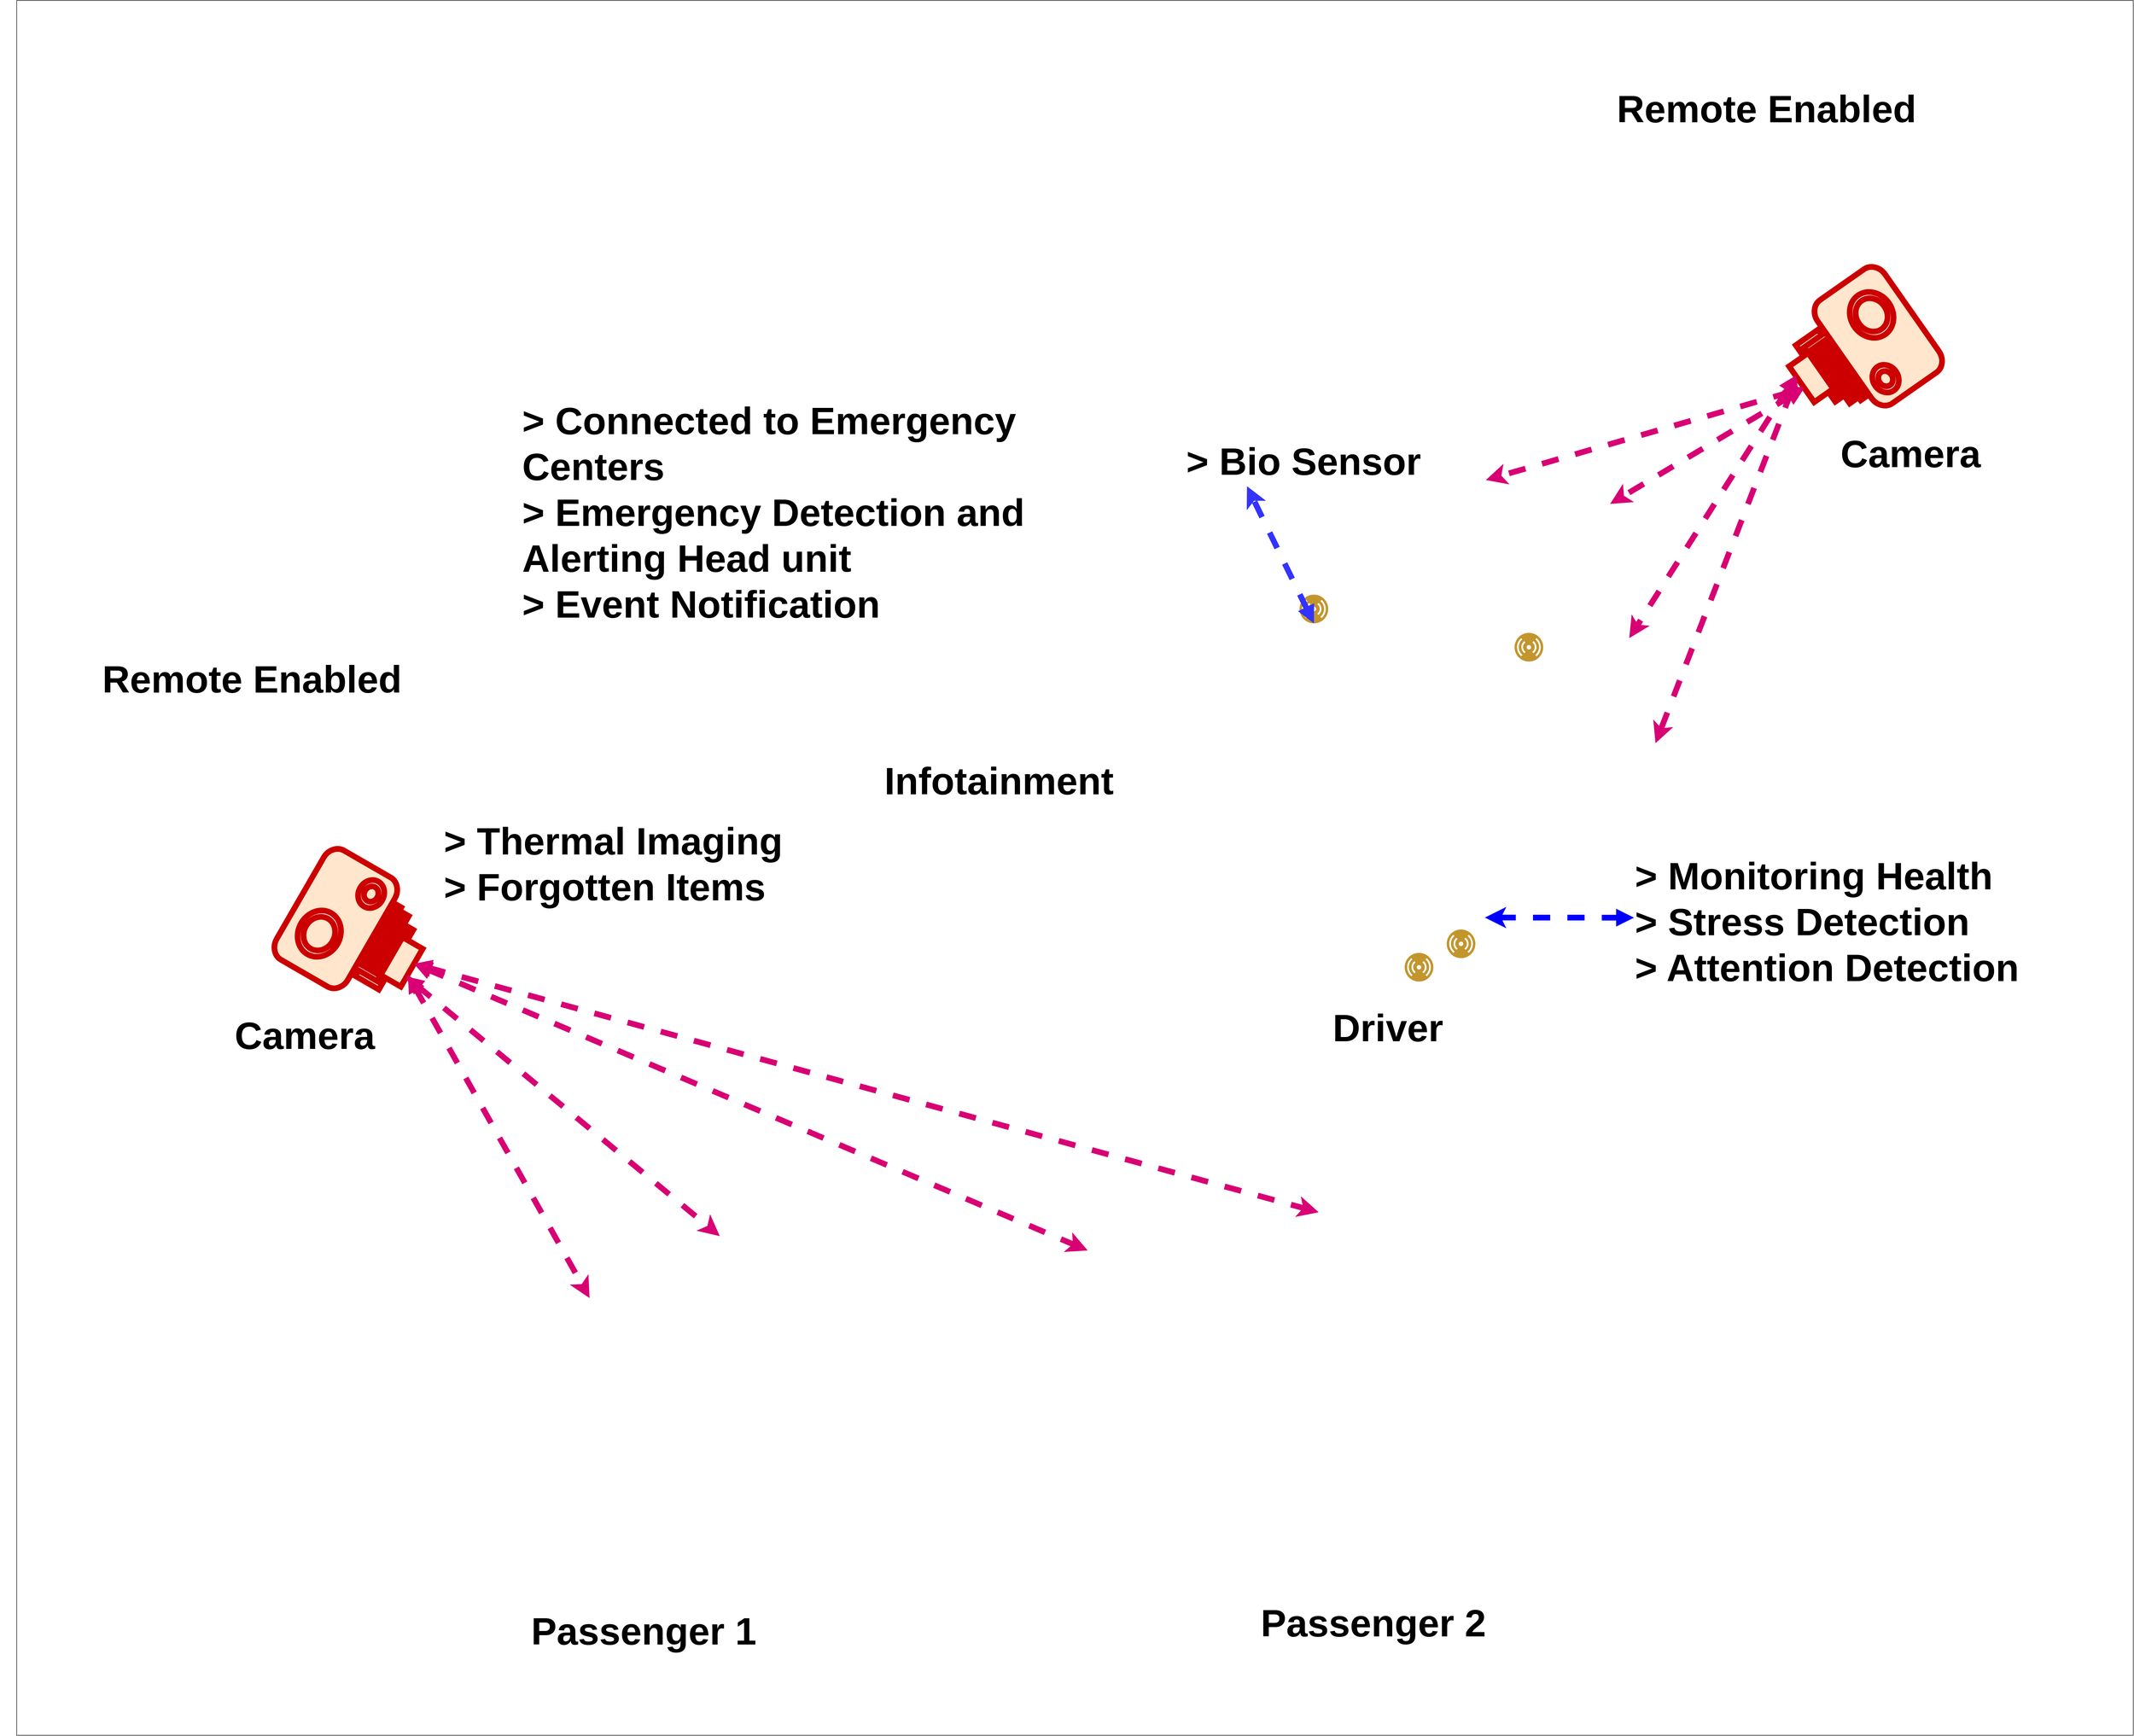 <mxfile version="12.3.2" type="github" pages="1">
  <diagram id="C9CMbZErU_ySkchIJB0l" name="Page-1">
    <mxGraphModel dx="11080" dy="5753" grid="1" gridSize="10" guides="1" tooltips="1" connect="1" arrows="1" fold="1" page="0" pageScale="1" pageWidth="850" pageHeight="1100" math="0" shadow="0">
      <root>
        <mxCell id="0"/>
        <mxCell id="1" parent="0"/>
        <mxCell id="JUKCFMBZ1_z9AispUu9s-46" value="" style="rounded=0;whiteSpace=wrap;html=1;" parent="1" vertex="1">
          <mxGeometry x="-1245" y="513" width="4430" height="3632" as="geometry"/>
        </mxCell>
        <mxCell id="JUKCFMBZ1_z9AispUu9s-1" value="" style="shape=mxgraph.signs.tech.camera_1;html=1;fillColor=#ffe6cc;strokeColor=#CC0000;verticalLabelPosition=bottom;verticalAlign=top;align=center;rotation=30;strokeWidth=12;fontStyle=1;fontSize=80;" parent="1" vertex="1">
          <mxGeometry x="-670" y="2329" width="275" height="264" as="geometry"/>
        </mxCell>
        <mxCell id="JUKCFMBZ1_z9AispUu9s-2" value="" style="endArrow=classic;html=1;dashed=1;strokeWidth=12;exitX=1;exitY=0.5;exitPerimeter=0;strokeColor=#d80073;startArrow=block;startFill=1;endFill=1;fillColor=#d80073;fontStyle=1;fontSize=80;" parent="1" source="JUKCFMBZ1_z9AispUu9s-1" edge="1">
          <mxGeometry width="50" height="50" relative="1" as="geometry">
            <mxPoint x="-497" y="3005" as="sourcePoint"/>
            <mxPoint x="1480" y="3050" as="targetPoint"/>
          </mxGeometry>
        </mxCell>
        <mxCell id="JUKCFMBZ1_z9AispUu9s-3" value="" style="endArrow=classic;html=1;dashed=1;strokeWidth=12;exitX=0.994;exitY=0.619;exitPerimeter=0;strokeColor=#d80073;startArrow=block;startFill=1;endFill=1;fillColor=#d80073;fontStyle=1;fontSize=80;" parent="1" source="JUKCFMBZ1_z9AispUu9s-1" edge="1">
          <mxGeometry width="50" height="50" relative="1" as="geometry">
            <mxPoint x="-571" y="3025" as="sourcePoint"/>
            <mxPoint x="226.5" y="3100" as="targetPoint"/>
          </mxGeometry>
        </mxCell>
        <mxCell id="JUKCFMBZ1_z9AispUu9s-4" value="" style="endArrow=classic;html=1;dashed=1;strokeWidth=12;strokeColor=#d80073;startArrow=block;startFill=1;endFill=1;exitX=1;exitY=0.5;exitPerimeter=0;fillColor=#d80073;fontStyle=1;fontSize=80;" parent="1" source="JUKCFMBZ1_z9AispUu9s-1" edge="1">
          <mxGeometry width="50" height="50" relative="1" as="geometry">
            <mxPoint x="-618" y="2856" as="sourcePoint"/>
            <mxPoint x="996.5" y="3130" as="targetPoint"/>
          </mxGeometry>
        </mxCell>
        <mxCell id="JUKCFMBZ1_z9AispUu9s-5" value="" style="endArrow=classic;html=1;dashed=1;strokeWidth=12;entryX=0.245;entryY=0.806;entryPerimeter=0;strokeColor=#d80073;startArrow=block;startFill=1;endFill=1;fillColor=#d80073;exitX=1.002;exitY=0.601;exitPerimeter=0;fontStyle=1;fontSize=80;" parent="1" source="JUKCFMBZ1_z9AispUu9s-1" edge="1">
          <mxGeometry width="50" height="50" relative="1" as="geometry">
            <mxPoint x="-516" y="3036" as="sourcePoint"/>
            <mxPoint x="-46" y="3229.667" as="targetPoint"/>
          </mxGeometry>
        </mxCell>
        <mxCell id="JUKCFMBZ1_z9AispUu9s-6" value="Camera" style="text;html=1;strokeColor=none;fillColor=none;align=center;verticalAlign=middle;whiteSpace=wrap;rounded=0;fontSize=80;fontStyle=1" parent="1" vertex="1">
          <mxGeometry x="-752.5" y="2663.5" width="220" height="33" as="geometry"/>
        </mxCell>
        <mxCell id="JUKCFMBZ1_z9AispUu9s-7" value="" style="shape=mxgraph.signs.tech.camera_1;html=1;fillColor=#ffe6cc;strokeColor=#CC0000;verticalLabelPosition=bottom;verticalAlign=top;align=center;rotation=145;strokeWidth=12;fontStyle=1;fontSize=80;" parent="1" vertex="1">
          <mxGeometry x="2471.5" y="1113.5" width="275" height="264" as="geometry"/>
        </mxCell>
        <mxCell id="JUKCFMBZ1_z9AispUu9s-8" value="" style="endArrow=classic;html=1;dashed=1;strokeWidth=12;exitX=1;exitY=0.5;exitPerimeter=0;strokeColor=#d80073;startArrow=block;startFill=1;endFill=1;fillColor=#d80073;fontStyle=1;fontSize=80;" parent="1" source="JUKCFMBZ1_z9AispUu9s-7" edge="1">
          <mxGeometry width="50" height="50" relative="1" as="geometry">
            <mxPoint x="2644.5" y="1789.5" as="sourcePoint"/>
            <mxPoint x="1830" y="1517" as="targetPoint"/>
          </mxGeometry>
        </mxCell>
        <mxCell id="JUKCFMBZ1_z9AispUu9s-9" value="" style="endArrow=classic;html=1;dashed=1;strokeWidth=12;exitX=0.994;exitY=0.619;exitPerimeter=0;strokeColor=#d80073;startArrow=block;startFill=1;endFill=1;fillColor=#d80073;fontStyle=1;fontSize=80;" parent="1" source="JUKCFMBZ1_z9AispUu9s-7" edge="1">
          <mxGeometry width="50" height="50" relative="1" as="geometry">
            <mxPoint x="2570.5" y="1809.5" as="sourcePoint"/>
            <mxPoint x="2130" y="1848" as="targetPoint"/>
          </mxGeometry>
        </mxCell>
        <mxCell id="JUKCFMBZ1_z9AispUu9s-10" value="" style="endArrow=classic;html=1;dashed=1;strokeWidth=12;strokeColor=#d80073;startArrow=block;startFill=1;endFill=1;exitX=1;exitY=0.5;exitPerimeter=0;fillColor=#d80073;fontStyle=1;fontSize=80;" parent="1" source="JUKCFMBZ1_z9AispUu9s-7" edge="1">
          <mxGeometry width="50" height="50" relative="1" as="geometry">
            <mxPoint x="2523.5" y="1640.5" as="sourcePoint"/>
            <mxPoint x="2090" y="1567" as="targetPoint"/>
          </mxGeometry>
        </mxCell>
        <mxCell id="JUKCFMBZ1_z9AispUu9s-11" value="" style="endArrow=classic;html=1;dashed=1;strokeWidth=12;strokeColor=#d80073;startArrow=block;startFill=1;endFill=1;fillColor=#d80073;exitX=1.002;exitY=0.601;exitPerimeter=0;fontStyle=1;fontSize=80;" parent="1" source="JUKCFMBZ1_z9AispUu9s-7" edge="1">
          <mxGeometry width="50" height="50" relative="1" as="geometry">
            <mxPoint x="2625.5" y="1820.5" as="sourcePoint"/>
            <mxPoint x="2185" y="2068" as="targetPoint"/>
          </mxGeometry>
        </mxCell>
        <mxCell id="JUKCFMBZ1_z9AispUu9s-12" value="Camera" style="text;html=1;strokeColor=none;fillColor=none;align=center;verticalAlign=middle;whiteSpace=wrap;rounded=0;fontSize=80;fontStyle=1" parent="1" vertex="1">
          <mxGeometry x="2609" y="983" width="220" height="957" as="geometry"/>
        </mxCell>
        <mxCell id="JUKCFMBZ1_z9AispUu9s-21" value="" style="shape=image;html=1;verticalAlign=top;verticalLabelPosition=bottom;labelBackgroundColor=#ffffff;imageAspect=0;aspect=fixed;image=https://cdn0.iconfinder.com/data/icons/avatar-vol-2-4/512/9-128.png" parent="1" vertex="1">
          <mxGeometry x="1270" y="3192" width="648" height="648" as="geometry"/>
        </mxCell>
        <mxCell id="JUKCFMBZ1_z9AispUu9s-22" value="" style="shape=image;html=1;verticalAlign=top;verticalLabelPosition=bottom;labelBackgroundColor=#ffffff;imageAspect=0;aspect=fixed;image=https://cdn0.iconfinder.com/data/icons/avatar-vol-2-4/512/4-128.png" parent="1" vertex="1">
          <mxGeometry x="-210" y="3286" width="554" height="554" as="geometry"/>
        </mxCell>
        <mxCell id="JUKCFMBZ1_z9AispUu9s-26" value="" style="shape=image;html=1;verticalAlign=top;verticalLabelPosition=bottom;labelBackgroundColor=#ffffff;imageAspect=0;aspect=fixed;image=https://cdn2.iconfinder.com/data/icons/iconslandhardware/PNG/128x128/Gamepad3.png" parent="1" vertex="1">
          <mxGeometry x="1390" y="1585" width="680" height="680" as="geometry"/>
        </mxCell>
        <mxCell id="JUKCFMBZ1_z9AispUu9s-24" value="" style="shape=image;html=1;verticalAlign=top;verticalLabelPosition=bottom;labelBackgroundColor=#ffffff;imageAspect=0;aspect=fixed;image=https://cdn0.iconfinder.com/data/icons/avatar-vol-2-4/512/2-128.png" parent="1" vertex="1">
          <mxGeometry x="1300" y="1940" width="650" height="650" as="geometry"/>
        </mxCell>
        <mxCell id="JUKCFMBZ1_z9AispUu9s-28" value="" style="aspect=fixed;perimeter=ellipsePerimeter;html=1;align=center;shadow=0;dashed=0;fontColor=#4277BB;labelBackgroundColor=#ffffff;fontSize=12;spacingTop=3;image;image=img/lib/ibm/users/sensor.svg;" parent="1" vertex="1">
          <mxGeometry x="1440" y="1757" width="60" height="60" as="geometry"/>
        </mxCell>
        <mxCell id="JUKCFMBZ1_z9AispUu9s-29" value="" style="aspect=fixed;perimeter=ellipsePerimeter;html=1;align=center;shadow=0;dashed=0;fontColor=#4277BB;labelBackgroundColor=#ffffff;fontSize=12;spacingTop=3;image;image=img/lib/ibm/users/sensor.svg;" parent="1" vertex="1">
          <mxGeometry x="1890" y="1837" width="60" height="60" as="geometry"/>
        </mxCell>
        <mxCell id="JUKCFMBZ1_z9AispUu9s-31" value="" style="aspect=fixed;perimeter=ellipsePerimeter;html=1;align=center;shadow=0;dashed=0;fontColor=#4277BB;labelBackgroundColor=#ffffff;fontSize=12;spacingTop=3;image;image=img/lib/ibm/users/sensor.svg;" parent="1" vertex="1">
          <mxGeometry x="1748" y="2458" width="60" height="60" as="geometry"/>
        </mxCell>
        <mxCell id="JUKCFMBZ1_z9AispUu9s-32" value="" style="aspect=fixed;perimeter=ellipsePerimeter;html=1;align=center;shadow=0;dashed=0;fontColor=#4277BB;labelBackgroundColor=#ffffff;fontSize=12;spacingTop=3;image;image=img/lib/ibm/users/sensor.svg;" parent="1" vertex="1">
          <mxGeometry x="1660" y="2507" width="60" height="60" as="geometry"/>
        </mxCell>
        <mxCell id="JUKCFMBZ1_z9AispUu9s-33" value="" style="shape=image;html=1;verticalAlign=top;verticalLabelPosition=bottom;labelBackgroundColor=#ffffff;imageAspect=0;aspect=fixed;image=https://cdn3.iconfinder.com/data/icons/tango-icon-library/48/utilities-system-monitor-128.png" parent="1" vertex="1">
          <mxGeometry x="610" y="1696" width="402" height="402" as="geometry"/>
        </mxCell>
        <mxCell id="JUKCFMBZ1_z9AispUu9s-39" value="Driver" style="text;html=1;strokeColor=none;fillColor=none;align=center;verticalAlign=middle;whiteSpace=wrap;rounded=0;fontSize=80;fontStyle=1" parent="1" vertex="1">
          <mxGeometry x="1515" y="2647" width="220" height="33" as="geometry"/>
        </mxCell>
        <mxCell id="JUKCFMBZ1_z9AispUu9s-40" value="Passenger 1" style="text;html=1;strokeColor=none;fillColor=none;align=center;verticalAlign=middle;whiteSpace=wrap;rounded=0;fontSize=80;fontStyle=1" parent="1" vertex="1">
          <mxGeometry x="-189.5" y="3910" width="513" height="33" as="geometry"/>
        </mxCell>
        <mxCell id="JUKCFMBZ1_z9AispUu9s-41" value="Passenger 2" style="text;html=1;strokeColor=none;fillColor=none;align=center;verticalAlign=middle;whiteSpace=wrap;rounded=0;fontSize=80;fontStyle=1" parent="1" vertex="1">
          <mxGeometry x="1337.5" y="3893.5" width="513" height="33" as="geometry"/>
        </mxCell>
        <mxCell id="JUKCFMBZ1_z9AispUu9s-42" value="" style="shape=image;html=1;verticalAlign=top;verticalLabelPosition=bottom;labelBackgroundColor=#ffffff;imageAspect=0;aspect=fixed;image=https://cdn1.iconfinder.com/data/icons/education-filled-outline-8/64/Education-Filled_5-128.png" parent="1" vertex="1">
          <mxGeometry x="970" y="3563" width="330" height="330" as="geometry"/>
        </mxCell>
        <mxCell id="JUKCFMBZ1_z9AispUu9s-45" value="" style="shape=image;html=1;verticalAlign=top;verticalLabelPosition=bottom;labelBackgroundColor=#ffffff;imageAspect=0;aspect=fixed;image=https://cdn1.iconfinder.com/data/icons/travel-253/48/baggage-bag-travel-luggage-128.png" parent="1" vertex="1">
          <mxGeometry x="410" y="3578.5" width="299" height="299" as="geometry"/>
        </mxCell>
        <mxCell id="JUKCFMBZ1_z9AispUu9s-47" value="Infotainment" style="text;html=1;strokeColor=none;fillColor=none;align=center;verticalAlign=middle;whiteSpace=wrap;rounded=0;fontSize=80;fontStyle=1" parent="1" vertex="1">
          <mxGeometry x="701" y="2130" width="220" height="33" as="geometry"/>
        </mxCell>
        <mxCell id="JUKCFMBZ1_z9AispUu9s-50" value="&lt;div align=&quot;left&quot;&gt;&amp;gt; Thermal Imaging &lt;br&gt;&lt;/div&gt;&lt;div align=&quot;left&quot;&gt;&amp;gt; Forgotten Items &amp;nbsp; &amp;nbsp; &amp;nbsp; &lt;br&gt;&lt;/div&gt;&lt;div align=&quot;left&quot;&gt;&lt;br&gt;&lt;/div&gt;&lt;div align=&quot;left&quot;&gt;&lt;br&gt;&lt;/div&gt;" style="text;html=1;strokeColor=none;fillColor=none;align=left;verticalAlign=middle;whiteSpace=wrap;rounded=0;fontSize=80;fontStyle=1" parent="1" vertex="1">
          <mxGeometry x="-353" y="2400" width="840" height="33" as="geometry"/>
        </mxCell>
        <mxCell id="JUKCFMBZ1_z9AispUu9s-51" value="&lt;div&gt;&amp;gt; Connected to Emergency Centers&lt;/div&gt;&lt;div&gt;&amp;gt; Emergency Detection and Alerting Head unit &lt;br&gt;&lt;/div&gt;&lt;div&gt;&amp;gt; Event Notification&lt;/div&gt;" style="text;html=1;strokeColor=none;fillColor=none;align=left;verticalAlign=middle;whiteSpace=wrap;rounded=0;fontSize=80;fontStyle=1" parent="1" vertex="1">
          <mxGeometry x="-189.5" y="1568.5" width="1117" height="33" as="geometry"/>
        </mxCell>
        <mxCell id="JUKCFMBZ1_z9AispUu9s-52" value="&lt;div&gt;&amp;gt; Monitoring Health &lt;br&gt;&lt;/div&gt;&lt;div&gt;&amp;gt; Stress Detection&lt;/div&gt;&lt;div&gt;&amp;gt; Attention Detection&lt;br&gt;&lt;/div&gt;" style="text;html=1;strokeColor=none;fillColor=none;align=left;verticalAlign=middle;whiteSpace=wrap;rounded=0;fontSize=80;fontStyle=1" parent="1" vertex="1">
          <mxGeometry x="2140" y="2425" width="840" height="33" as="geometry"/>
        </mxCell>
        <mxCell id="JUKCFMBZ1_z9AispUu9s-56" value="" style="endArrow=classic;html=1;dashed=1;strokeWidth=12;strokeColor=#0000FF;startArrow=block;startFill=1;endFill=1;fillColor=#d80073;fontStyle=1;fontSize=80;exitX=0;exitY=0.25;exitDx=0;exitDy=0;" parent="1" source="JUKCFMBZ1_z9AispUu9s-52" edge="1">
          <mxGeometry width="50" height="50" relative="1" as="geometry">
            <mxPoint x="2180" y="2170" as="sourcePoint"/>
            <mxPoint x="1828" y="2433" as="targetPoint"/>
          </mxGeometry>
        </mxCell>
        <mxCell id="JUKCFMBZ1_z9AispUu9s-57" value="" style="shape=image;html=1;verticalAlign=top;verticalLabelPosition=bottom;labelBackgroundColor=#ffffff;imageAspect=0;aspect=fixed;image=https://cdn1.iconfinder.com/data/icons/lumin-social-media-icons/512/RSS-128.png;strokeColor=#FF6666;strokeWidth=12;fillColor=#99FFFF;rotation=-90;fontStyle=1;fontSize=80;" parent="1" vertex="1">
          <mxGeometry x="2151.5" y="788" width="322" height="322" as="geometry"/>
        </mxCell>
        <mxCell id="JUKCFMBZ1_z9AispUu9s-58" value="Remote Enabled" style="text;html=1;strokeColor=none;fillColor=none;align=center;verticalAlign=middle;whiteSpace=wrap;rounded=0;fontSize=80;fontStyle=1" parent="1" vertex="1">
          <mxGeometry x="1890" y="730" width="1055" height="20" as="geometry"/>
        </mxCell>
        <mxCell id="JUKCFMBZ1_z9AispUu9s-59" value="" style="shape=image;html=1;verticalAlign=top;verticalLabelPosition=bottom;labelBackgroundColor=#ffffff;imageAspect=0;aspect=fixed;image=https://cdn1.iconfinder.com/data/icons/lumin-social-media-icons/512/RSS-128.png;strokeColor=#FF6666;strokeWidth=12;fillColor=#99FFFF;rotation=-90;fontStyle=1;fontSize=80;" parent="1" vertex="1">
          <mxGeometry x="-913.5" y="2014" width="322" height="322" as="geometry"/>
        </mxCell>
        <mxCell id="JUKCFMBZ1_z9AispUu9s-60" value="Remote Enabled" style="text;html=1;strokeColor=none;fillColor=none;align=center;verticalAlign=middle;whiteSpace=wrap;rounded=0;fontSize=80;fontStyle=1" parent="1" vertex="1">
          <mxGeometry x="-1280" y="1924" width="1055" height="20" as="geometry"/>
        </mxCell>
        <mxCell id="-WJpmD0RxfwjCmb-TUGB-1" value="&amp;gt; Bio Sensor" style="text;html=1;strokeColor=none;fillColor=none;align=center;verticalAlign=middle;whiteSpace=wrap;rounded=0;fontSize=80;fontStyle=1" vertex="1" parent="1">
          <mxGeometry x="921" y="1468" width="1055" height="20" as="geometry"/>
        </mxCell>
        <mxCell id="-WJpmD0RxfwjCmb-TUGB-2" value="" style="endArrow=classic;html=1;dashed=1;strokeWidth=12;strokeColor=#3333FF;startArrow=block;startFill=1;endFill=1;fillColor=#d80073;fontStyle=1;fontSize=80;exitX=0.5;exitY=1;exitDx=0;exitDy=0;" edge="1" parent="1" source="JUKCFMBZ1_z9AispUu9s-28">
          <mxGeometry width="50" height="50" relative="1" as="geometry">
            <mxPoint x="1626" y="1581.75" as="sourcePoint"/>
            <mxPoint x="1330" y="1530" as="targetPoint"/>
          </mxGeometry>
        </mxCell>
      </root>
    </mxGraphModel>
  </diagram>
</mxfile>
